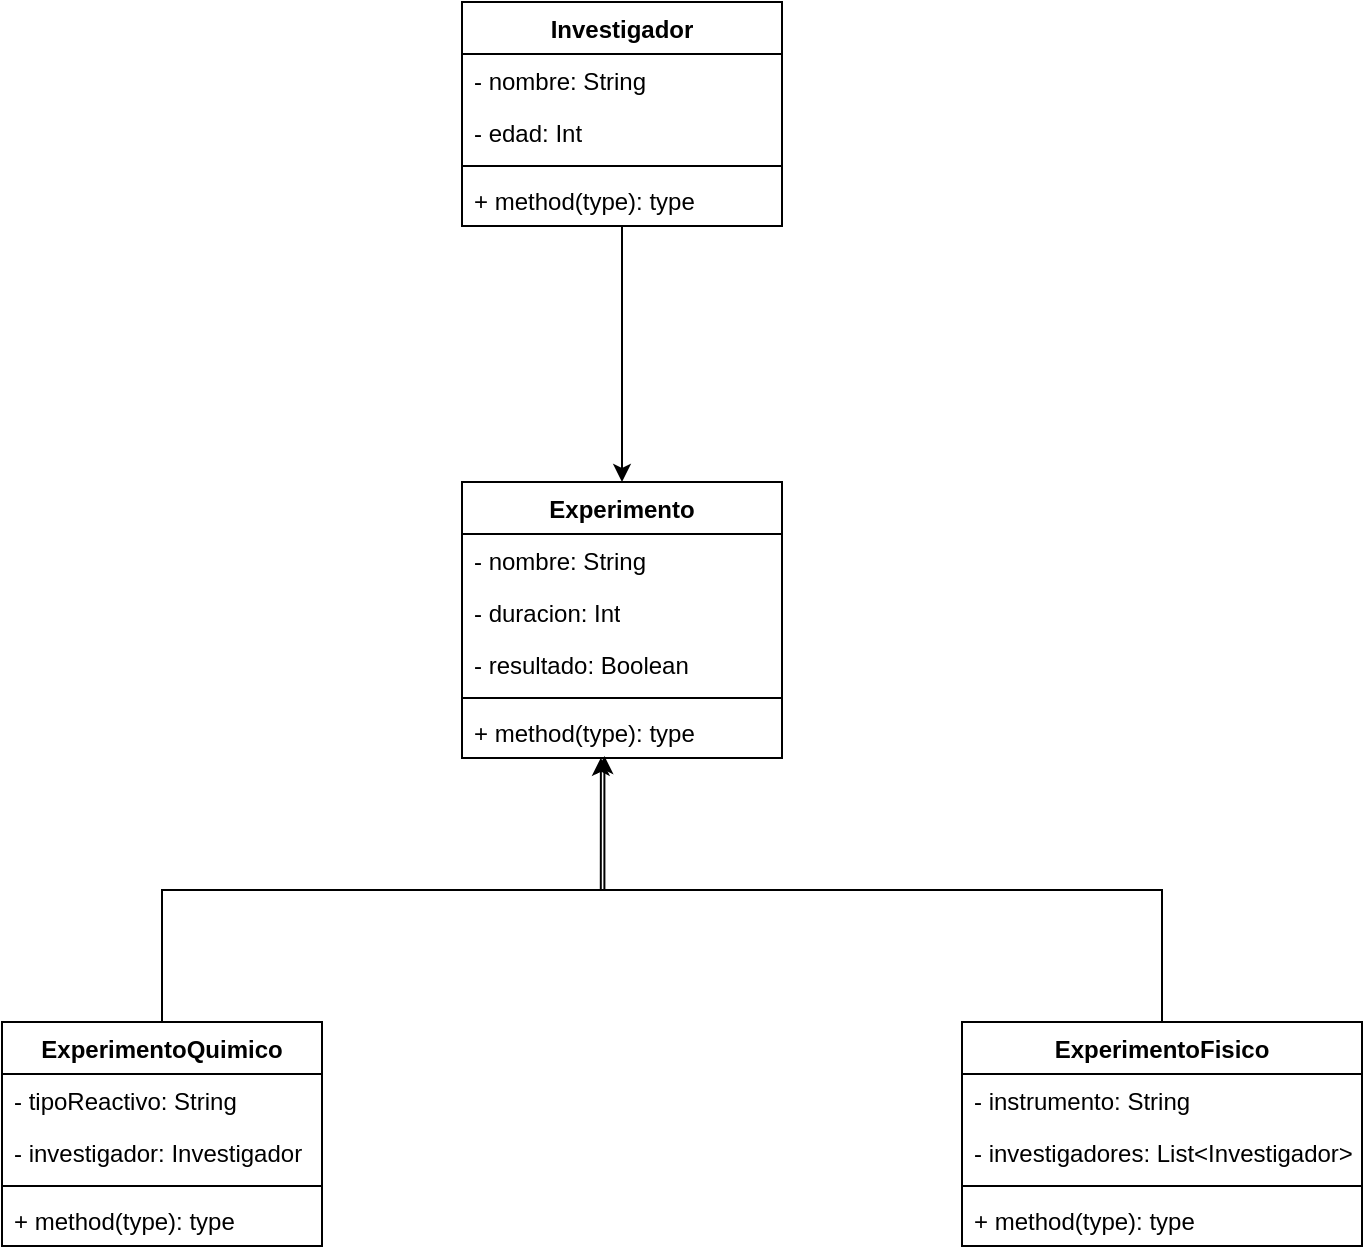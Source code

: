<mxfile version="28.2.7">
  <diagram name="Página-1" id="JIYTdAMmYIjNRZOp1otJ">
    <mxGraphModel dx="1388" dy="633" grid="1" gridSize="10" guides="1" tooltips="1" connect="1" arrows="1" fold="1" page="1" pageScale="1" pageWidth="1169" pageHeight="827" math="0" shadow="0">
      <root>
        <mxCell id="0" />
        <mxCell id="1" parent="0" />
        <mxCell id="asEFzsdutkoFtF7p0jYP-24" style="edgeStyle=orthogonalEdgeStyle;rounded=0;orthogonalLoop=1;jettySize=auto;html=1;entryX=0.5;entryY=0;entryDx=0;entryDy=0;" edge="1" parent="1" source="asEFzsdutkoFtF7p0jYP-1" target="asEFzsdutkoFtF7p0jYP-5">
          <mxGeometry relative="1" as="geometry" />
        </mxCell>
        <mxCell id="asEFzsdutkoFtF7p0jYP-1" value="&lt;div&gt;Investigador&lt;/div&gt;" style="swimlane;fontStyle=1;align=center;verticalAlign=top;childLayout=stackLayout;horizontal=1;startSize=26;horizontalStack=0;resizeParent=1;resizeParentMax=0;resizeLast=0;collapsible=1;marginBottom=0;whiteSpace=wrap;html=1;" vertex="1" parent="1">
          <mxGeometry x="500" y="70" width="160" height="112" as="geometry" />
        </mxCell>
        <mxCell id="asEFzsdutkoFtF7p0jYP-2" value="- nombre: String" style="text;strokeColor=none;fillColor=none;align=left;verticalAlign=top;spacingLeft=4;spacingRight=4;overflow=hidden;rotatable=0;points=[[0,0.5],[1,0.5]];portConstraint=eastwest;whiteSpace=wrap;html=1;" vertex="1" parent="asEFzsdutkoFtF7p0jYP-1">
          <mxGeometry y="26" width="160" height="26" as="geometry" />
        </mxCell>
        <mxCell id="asEFzsdutkoFtF7p0jYP-17" value="- edad: Int" style="text;strokeColor=none;fillColor=none;align=left;verticalAlign=top;spacingLeft=4;spacingRight=4;overflow=hidden;rotatable=0;points=[[0,0.5],[1,0.5]];portConstraint=eastwest;whiteSpace=wrap;html=1;" vertex="1" parent="asEFzsdutkoFtF7p0jYP-1">
          <mxGeometry y="52" width="160" height="26" as="geometry" />
        </mxCell>
        <mxCell id="asEFzsdutkoFtF7p0jYP-3" value="" style="line;strokeWidth=1;fillColor=none;align=left;verticalAlign=middle;spacingTop=-1;spacingLeft=3;spacingRight=3;rotatable=0;labelPosition=right;points=[];portConstraint=eastwest;strokeColor=inherit;" vertex="1" parent="asEFzsdutkoFtF7p0jYP-1">
          <mxGeometry y="78" width="160" height="8" as="geometry" />
        </mxCell>
        <mxCell id="asEFzsdutkoFtF7p0jYP-4" value="+ method(type): type" style="text;strokeColor=none;fillColor=none;align=left;verticalAlign=top;spacingLeft=4;spacingRight=4;overflow=hidden;rotatable=0;points=[[0,0.5],[1,0.5]];portConstraint=eastwest;whiteSpace=wrap;html=1;" vertex="1" parent="asEFzsdutkoFtF7p0jYP-1">
          <mxGeometry y="86" width="160" height="26" as="geometry" />
        </mxCell>
        <mxCell id="asEFzsdutkoFtF7p0jYP-5" value="Experimento" style="swimlane;fontStyle=1;align=center;verticalAlign=top;childLayout=stackLayout;horizontal=1;startSize=26;horizontalStack=0;resizeParent=1;resizeParentMax=0;resizeLast=0;collapsible=1;marginBottom=0;whiteSpace=wrap;html=1;" vertex="1" parent="1">
          <mxGeometry x="500" y="310" width="160" height="138" as="geometry" />
        </mxCell>
        <mxCell id="asEFzsdutkoFtF7p0jYP-6" value="&lt;div&gt;- nombre: String&lt;/div&gt;" style="text;strokeColor=none;fillColor=none;align=left;verticalAlign=top;spacingLeft=4;spacingRight=4;overflow=hidden;rotatable=0;points=[[0,0.5],[1,0.5]];portConstraint=eastwest;whiteSpace=wrap;html=1;" vertex="1" parent="asEFzsdutkoFtF7p0jYP-5">
          <mxGeometry y="26" width="160" height="26" as="geometry" />
        </mxCell>
        <mxCell id="asEFzsdutkoFtF7p0jYP-18" value="&lt;div&gt;- duracion: Int&lt;/div&gt;" style="text;strokeColor=none;fillColor=none;align=left;verticalAlign=top;spacingLeft=4;spacingRight=4;overflow=hidden;rotatable=0;points=[[0,0.5],[1,0.5]];portConstraint=eastwest;whiteSpace=wrap;html=1;" vertex="1" parent="asEFzsdutkoFtF7p0jYP-5">
          <mxGeometry y="52" width="160" height="26" as="geometry" />
        </mxCell>
        <mxCell id="asEFzsdutkoFtF7p0jYP-19" value="&lt;div&gt;- resultado: Boolean&lt;/div&gt;" style="text;strokeColor=none;fillColor=none;align=left;verticalAlign=top;spacingLeft=4;spacingRight=4;overflow=hidden;rotatable=0;points=[[0,0.5],[1,0.5]];portConstraint=eastwest;whiteSpace=wrap;html=1;" vertex="1" parent="asEFzsdutkoFtF7p0jYP-5">
          <mxGeometry y="78" width="160" height="26" as="geometry" />
        </mxCell>
        <mxCell id="asEFzsdutkoFtF7p0jYP-7" value="" style="line;strokeWidth=1;fillColor=none;align=left;verticalAlign=middle;spacingTop=-1;spacingLeft=3;spacingRight=3;rotatable=0;labelPosition=right;points=[];portConstraint=eastwest;strokeColor=inherit;" vertex="1" parent="asEFzsdutkoFtF7p0jYP-5">
          <mxGeometry y="104" width="160" height="8" as="geometry" />
        </mxCell>
        <mxCell id="asEFzsdutkoFtF7p0jYP-8" value="+ method(type): type" style="text;strokeColor=none;fillColor=none;align=left;verticalAlign=top;spacingLeft=4;spacingRight=4;overflow=hidden;rotatable=0;points=[[0,0.5],[1,0.5]];portConstraint=eastwest;whiteSpace=wrap;html=1;" vertex="1" parent="asEFzsdutkoFtF7p0jYP-5">
          <mxGeometry y="112" width="160" height="26" as="geometry" />
        </mxCell>
        <mxCell id="asEFzsdutkoFtF7p0jYP-9" value="ExperimentoQuimico" style="swimlane;fontStyle=1;align=center;verticalAlign=top;childLayout=stackLayout;horizontal=1;startSize=26;horizontalStack=0;resizeParent=1;resizeParentMax=0;resizeLast=0;collapsible=1;marginBottom=0;whiteSpace=wrap;html=1;" vertex="1" parent="1">
          <mxGeometry x="270" y="580" width="160" height="112" as="geometry" />
        </mxCell>
        <mxCell id="asEFzsdutkoFtF7p0jYP-10" value="- tipoReactivo: String" style="text;strokeColor=none;fillColor=none;align=left;verticalAlign=top;spacingLeft=4;spacingRight=4;overflow=hidden;rotatable=0;points=[[0,0.5],[1,0.5]];portConstraint=eastwest;whiteSpace=wrap;html=1;" vertex="1" parent="asEFzsdutkoFtF7p0jYP-9">
          <mxGeometry y="26" width="160" height="26" as="geometry" />
        </mxCell>
        <mxCell id="asEFzsdutkoFtF7p0jYP-20" value="- investigador: Investigador" style="text;strokeColor=none;fillColor=none;align=left;verticalAlign=top;spacingLeft=4;spacingRight=4;overflow=hidden;rotatable=0;points=[[0,0.5],[1,0.5]];portConstraint=eastwest;whiteSpace=wrap;html=1;" vertex="1" parent="asEFzsdutkoFtF7p0jYP-9">
          <mxGeometry y="52" width="160" height="26" as="geometry" />
        </mxCell>
        <mxCell id="asEFzsdutkoFtF7p0jYP-11" value="" style="line;strokeWidth=1;fillColor=none;align=left;verticalAlign=middle;spacingTop=-1;spacingLeft=3;spacingRight=3;rotatable=0;labelPosition=right;points=[];portConstraint=eastwest;strokeColor=inherit;" vertex="1" parent="asEFzsdutkoFtF7p0jYP-9">
          <mxGeometry y="78" width="160" height="8" as="geometry" />
        </mxCell>
        <mxCell id="asEFzsdutkoFtF7p0jYP-12" value="+ method(type): type" style="text;strokeColor=none;fillColor=none;align=left;verticalAlign=top;spacingLeft=4;spacingRight=4;overflow=hidden;rotatable=0;points=[[0,0.5],[1,0.5]];portConstraint=eastwest;whiteSpace=wrap;html=1;" vertex="1" parent="asEFzsdutkoFtF7p0jYP-9">
          <mxGeometry y="86" width="160" height="26" as="geometry" />
        </mxCell>
        <mxCell id="asEFzsdutkoFtF7p0jYP-13" value="ExperimentoFisico" style="swimlane;fontStyle=1;align=center;verticalAlign=top;childLayout=stackLayout;horizontal=1;startSize=26;horizontalStack=0;resizeParent=1;resizeParentMax=0;resizeLast=0;collapsible=1;marginBottom=0;whiteSpace=wrap;html=1;" vertex="1" parent="1">
          <mxGeometry x="750" y="580" width="200" height="112" as="geometry" />
        </mxCell>
        <mxCell id="asEFzsdutkoFtF7p0jYP-14" value="- instrumento: String" style="text;strokeColor=none;fillColor=none;align=left;verticalAlign=top;spacingLeft=4;spacingRight=4;overflow=hidden;rotatable=0;points=[[0,0.5],[1,0.5]];portConstraint=eastwest;whiteSpace=wrap;html=1;" vertex="1" parent="asEFzsdutkoFtF7p0jYP-13">
          <mxGeometry y="26" width="200" height="26" as="geometry" />
        </mxCell>
        <mxCell id="asEFzsdutkoFtF7p0jYP-21" value="- investigadores: List&amp;lt;Investigador&amp;gt;" style="text;strokeColor=none;fillColor=none;align=left;verticalAlign=top;spacingLeft=4;spacingRight=4;overflow=hidden;rotatable=0;points=[[0,0.5],[1,0.5]];portConstraint=eastwest;whiteSpace=wrap;html=1;" vertex="1" parent="asEFzsdutkoFtF7p0jYP-13">
          <mxGeometry y="52" width="200" height="26" as="geometry" />
        </mxCell>
        <mxCell id="asEFzsdutkoFtF7p0jYP-15" value="" style="line;strokeWidth=1;fillColor=none;align=left;verticalAlign=middle;spacingTop=-1;spacingLeft=3;spacingRight=3;rotatable=0;labelPosition=right;points=[];portConstraint=eastwest;strokeColor=inherit;" vertex="1" parent="asEFzsdutkoFtF7p0jYP-13">
          <mxGeometry y="78" width="200" height="8" as="geometry" />
        </mxCell>
        <mxCell id="asEFzsdutkoFtF7p0jYP-16" value="+ method(type): type" style="text;strokeColor=none;fillColor=none;align=left;verticalAlign=top;spacingLeft=4;spacingRight=4;overflow=hidden;rotatable=0;points=[[0,0.5],[1,0.5]];portConstraint=eastwest;whiteSpace=wrap;html=1;" vertex="1" parent="asEFzsdutkoFtF7p0jYP-13">
          <mxGeometry y="86" width="200" height="26" as="geometry" />
        </mxCell>
        <mxCell id="asEFzsdutkoFtF7p0jYP-22" style="edgeStyle=orthogonalEdgeStyle;rounded=0;orthogonalLoop=1;jettySize=auto;html=1;entryX=0.445;entryY=0.962;entryDx=0;entryDy=0;entryPerimeter=0;" edge="1" parent="1" source="asEFzsdutkoFtF7p0jYP-9" target="asEFzsdutkoFtF7p0jYP-8">
          <mxGeometry relative="1" as="geometry" />
        </mxCell>
        <mxCell id="asEFzsdutkoFtF7p0jYP-23" style="edgeStyle=orthogonalEdgeStyle;rounded=0;orthogonalLoop=1;jettySize=auto;html=1;entryX=0.434;entryY=0.994;entryDx=0;entryDy=0;entryPerimeter=0;" edge="1" parent="1" source="asEFzsdutkoFtF7p0jYP-13" target="asEFzsdutkoFtF7p0jYP-8">
          <mxGeometry relative="1" as="geometry" />
        </mxCell>
      </root>
    </mxGraphModel>
  </diagram>
</mxfile>
